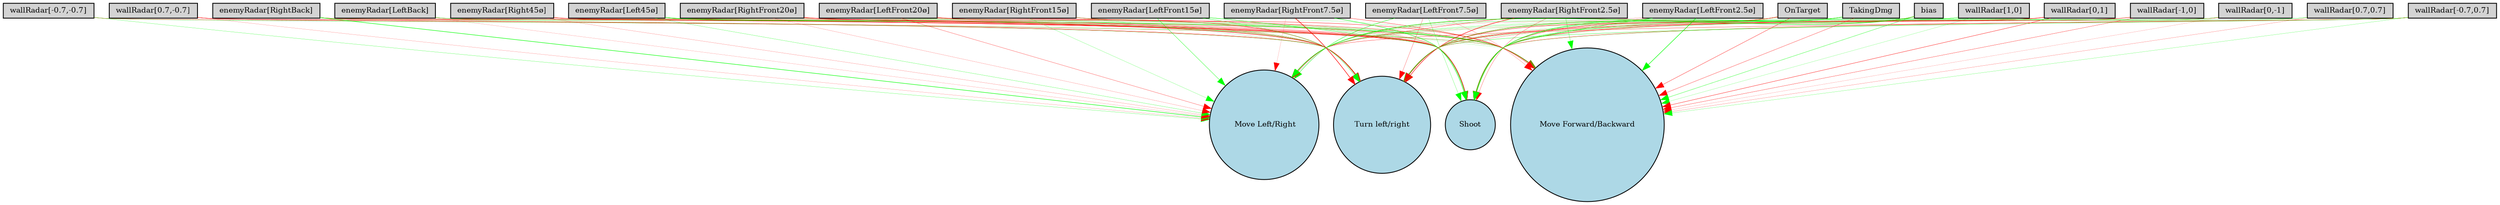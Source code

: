 digraph {
	node [fontsize=9 height=0.2 shape=circle width=0.2]
	"wallRadar[1,0]" [fillcolor=lightgray shape=box style=filled]
	"wallRadar[0,1]" [fillcolor=lightgray shape=box style=filled]
	"wallRadar[-1,0]" [fillcolor=lightgray shape=box style=filled]
	"wallRadar[0,-1]" [fillcolor=lightgray shape=box style=filled]
	"wallRadar[0.7,0.7]" [fillcolor=lightgray shape=box style=filled]
	"wallRadar[-0.7,0.7]" [fillcolor=lightgray shape=box style=filled]
	"wallRadar[-0.7,-0.7]" [fillcolor=lightgray shape=box style=filled]
	"wallRadar[0.7,-0.7]" [fillcolor=lightgray shape=box style=filled]
	"enemyRadar[RightBack]" [fillcolor=lightgray shape=box style=filled]
	"enemyRadar[LeftBack]" [fillcolor=lightgray shape=box style=filled]
	"enemyRadar[Right45ø]" [fillcolor=lightgray shape=box style=filled]
	"enemyRadar[Left45ø]" [fillcolor=lightgray shape=box style=filled]
	"enemyRadar[RightFront20ø]" [fillcolor=lightgray shape=box style=filled]
	"enemyRadar[LeftFront20ø]" [fillcolor=lightgray shape=box style=filled]
	"enemyRadar[RightFront15ø]" [fillcolor=lightgray shape=box style=filled]
	"enemyRadar[LeftFront15ø]" [fillcolor=lightgray shape=box style=filled]
	"enemyRadar[RightFront7.5ø]" [fillcolor=lightgray shape=box style=filled]
	"enemyRadar[LeftFront7.5ø]" [fillcolor=lightgray shape=box style=filled]
	"enemyRadar[RightFront2.5ø]" [fillcolor=lightgray shape=box style=filled]
	"enemyRadar[LeftFront2.5ø]" [fillcolor=lightgray shape=box style=filled]
	OnTarget [fillcolor=lightgray shape=box style=filled]
	TakingDmg [fillcolor=lightgray shape=box style=filled]
	bias [fillcolor=lightgray shape=box style=filled]
	Shoot [fillcolor=lightblue style=filled]
	"Move Forward/Backward" [fillcolor=lightblue style=filled]
	" Move Left/Right" [fillcolor=lightblue style=filled]
	"Turn left/right" [fillcolor=lightblue style=filled]
	"wallRadar[1,0]" -> Shoot [color=green penwidth=0.14412558601160916 style=solid]
	"wallRadar[1,0]" -> "Move Forward/Backward" [color=green penwidth=0.16028104604591498 style=solid]
	"wallRadar[1,0]" -> " Move Left/Right" [color=green penwidth=0.15674688884194682 style=solid]
	"wallRadar[1,0]" -> "Turn left/right" [color=green penwidth=0.2069562707646409 style=solid]
	"wallRadar[0,1]" -> Shoot [color=red penwidth=0.4945834201759236 style=solid]
	"wallRadar[0,1]" -> "Move Forward/Backward" [color=red penwidth=0.37490587955697374 style=solid]
	"wallRadar[0,1]" -> " Move Left/Right" [color=red penwidth=0.11861396116075718 style=solid]
	"wallRadar[0,1]" -> "Turn left/right" [color=red penwidth=0.1250110618737147 style=solid]
	"wallRadar[-1,0]" -> Shoot [color=green penwidth=0.11287992205915774 style=solid]
	"wallRadar[-1,0]" -> "Move Forward/Backward" [color=red penwidth=0.2839608207866472 style=solid]
	"wallRadar[-1,0]" -> " Move Left/Right" [color=green penwidth=0.11176714886848337 style=solid]
	"wallRadar[-1,0]" -> "Turn left/right" [color=red penwidth=0.4339994415869337 style=solid]
	"wallRadar[0,-1]" -> Shoot [color=green penwidth=0.34806832175144964 style=solid]
	"wallRadar[0,-1]" -> "Move Forward/Backward" [color=red penwidth=0.12304281695973057 style=solid]
	"wallRadar[0,-1]" -> " Move Left/Right" [color=green penwidth=0.22465315329759245 style=solid]
	"wallRadar[0,-1]" -> "Turn left/right" [color=red penwidth=0.18109661526304532 style=solid]
	"wallRadar[0.7,0.7]" -> Shoot [color=green penwidth=0.16203291580207985 style=solid]
	"wallRadar[0.7,0.7]" -> "Move Forward/Backward" [color=red penwidth=0.1708835981300999 style=solid]
	"wallRadar[0.7,0.7]" -> " Move Left/Right" [color=green penwidth=0.10380492250319362 style=solid]
	"wallRadar[0.7,0.7]" -> "Turn left/right" [color=green penwidth=0.17160337611496662 style=solid]
	"wallRadar[-0.7,0.7]" -> Shoot [color=red penwidth=0.32411886455937744 style=solid]
	"wallRadar[-0.7,0.7]" -> "Move Forward/Backward" [color=green penwidth=0.18865627243557748 style=solid]
	"wallRadar[-0.7,0.7]" -> " Move Left/Right" [color=red penwidth=0.29631407667290155 style=solid]
	"wallRadar[-0.7,0.7]" -> "Turn left/right" [color=green penwidth=0.3191465181905896 style=solid]
	"wallRadar[-0.7,-0.7]" -> Shoot [color=red penwidth=0.15929374051216766 style=solid]
	"wallRadar[-0.7,-0.7]" -> "Move Forward/Backward" [color=green penwidth=0.26831227803465135 style=solid]
	"wallRadar[-0.7,-0.7]" -> " Move Left/Right" [color=green penwidth=0.21845575162939704 style=solid]
	"wallRadar[-0.7,-0.7]" -> "Turn left/right" [color=red penwidth=0.16968958504314874 style=solid]
	"wallRadar[0.7,-0.7]" -> Shoot [color=red penwidth=0.18524774768812036 style=solid]
	"wallRadar[0.7,-0.7]" -> "Move Forward/Backward" [color=red penwidth=0.1580072741985124 style=solid]
	"wallRadar[0.7,-0.7]" -> " Move Left/Right" [color=red penwidth=0.13813082329605117 style=solid]
	"wallRadar[0.7,-0.7]" -> "Turn left/right" [color=red penwidth=0.3431340666404071 style=solid]
	"enemyRadar[RightBack]" -> Shoot [color=red penwidth=0.26960582398474964 style=solid]
	"enemyRadar[RightBack]" -> "Move Forward/Backward" [color=red penwidth=0.32013790347110904 style=solid]
	"enemyRadar[RightBack]" -> " Move Left/Right" [color=green penwidth=0.5578167971305578 style=solid]
	"enemyRadar[RightBack]" -> "Turn left/right" [color=green penwidth=0.16770893315020619 style=solid]
	"enemyRadar[LeftBack]" -> Shoot [color=red penwidth=0.30639349013152606 style=solid]
	"enemyRadar[LeftBack]" -> "Move Forward/Backward" [color=green penwidth=0.2535980209438163 style=solid]
	"enemyRadar[LeftBack]" -> " Move Left/Right" [color=red penwidth=0.11996771573345061 style=solid]
	"enemyRadar[LeftBack]" -> "Turn left/right" [color=green penwidth=0.17592183553537122 style=solid]
	"enemyRadar[Right45ø]" -> Shoot [color=red penwidth=0.49392715994134695 style=solid]
	"enemyRadar[Right45ø]" -> "Move Forward/Backward" [color=green penwidth=0.11454449074603161 style=solid]
	"enemyRadar[Right45ø]" -> " Move Left/Right" [color=red penwidth=0.15284750155609844 style=solid]
	"enemyRadar[Right45ø]" -> "Turn left/right" [color=red penwidth=0.31911053331491734 style=solid]
	"enemyRadar[Left45ø]" -> Shoot [color=red penwidth=0.3227307586853353 style=solid]
	"enemyRadar[Left45ø]" -> "Move Forward/Backward" [color=green penwidth=0.5771274875129458 style=solid]
	"enemyRadar[Left45ø]" -> " Move Left/Right" [color=green penwidth=0.22555275690264667 style=solid]
	"enemyRadar[Left45ø]" -> "Turn left/right" [color=green penwidth=0.3021527920048698 style=solid]
	"enemyRadar[RightFront20ø]" -> Shoot [color=red penwidth=0.1749466349191683 style=solid]
	"enemyRadar[RightFront20ø]" -> "Move Forward/Backward" [color=red penwidth=0.23984357578119708 style=solid]
	"enemyRadar[RightFront20ø]" -> " Move Left/Right" [color=red penwidth=0.14571167418726041 style=solid]
	"enemyRadar[RightFront20ø]" -> "Turn left/right" [color=red penwidth=0.5653220558771106 style=solid]
	"enemyRadar[LeftFront20ø]" -> Shoot [color=red penwidth=0.15176418454013446 style=solid]
	"enemyRadar[LeftFront20ø]" -> "Move Forward/Backward" [color=green penwidth=0.134479428077809 style=solid]
	"enemyRadar[LeftFront20ø]" -> " Move Left/Right" [color=red penwidth=0.24909744092239708 style=solid]
	"enemyRadar[LeftFront20ø]" -> "Turn left/right" [color=red penwidth=0.42058915654324835 style=solid]
	"enemyRadar[RightFront15ø]" -> Shoot [color=green penwidth=0.15648637728736509 style=solid]
	"enemyRadar[RightFront15ø]" -> "Move Forward/Backward" [color=red penwidth=0.37554298571710654 style=solid]
	"enemyRadar[RightFront15ø]" -> " Move Left/Right" [color=green penwidth=0.1753114744473126 style=solid]
	"enemyRadar[RightFront15ø]" -> "Turn left/right" [color=green penwidth=0.13387168250733153 style=solid]
	"enemyRadar[LeftFront15ø]" -> Shoot [color=green penwidth=0.3477736936100356 style=solid]
	"enemyRadar[LeftFront15ø]" -> "Move Forward/Backward" [color=green penwidth=0.11708017171495327 style=solid]
	"enemyRadar[LeftFront15ø]" -> " Move Left/Right" [color=green penwidth=0.34634780322269776 style=solid]
	"enemyRadar[LeftFront15ø]" -> "Turn left/right" [color=green penwidth=0.27596054922555613 style=solid]
	"enemyRadar[RightFront7.5ø]" -> Shoot [color=green penwidth=0.4532684447653066 style=solid]
	"enemyRadar[RightFront7.5ø]" -> "Move Forward/Backward" [color=red penwidth=0.3383907851325155 style=solid]
	"enemyRadar[RightFront7.5ø]" -> " Move Left/Right" [color=red penwidth=0.12020140382687694 style=solid]
	"enemyRadar[RightFront7.5ø]" -> "Turn left/right" [color=red penwidth=0.6276476768439646 style=solid]
	"enemyRadar[LeftFront7.5ø]" -> Shoot [color=green penwidth=0.21933974101809706 style=solid]
	"enemyRadar[LeftFront7.5ø]" -> "Move Forward/Backward" [color=red penwidth=0.17770157315949087 style=solid]
	"enemyRadar[LeftFront7.5ø]" -> " Move Left/Right" [color=green penwidth=0.3998523654951629 style=solid]
	"enemyRadar[LeftFront7.5ø]" -> "Turn left/right" [color=red penwidth=0.22449910233889214 style=solid]
	"enemyRadar[RightFront2.5ø]" -> Shoot [color=red penwidth=0.2362599087902 style=solid]
	"enemyRadar[RightFront2.5ø]" -> "Move Forward/Backward" [color=green penwidth=0.2663361690281614 style=solid]
	"enemyRadar[RightFront2.5ø]" -> " Move Left/Right" [color=red penwidth=0.32082288709512885 style=solid]
	"enemyRadar[RightFront2.5ø]" -> "Turn left/right" [color=red penwidth=0.5372379145479983 style=solid]
	"enemyRadar[LeftFront2.5ø]" -> Shoot [color=green penwidth=0.4321894255255112 style=solid]
	"enemyRadar[LeftFront2.5ø]" -> "Move Forward/Backward" [color=green penwidth=0.583230302880247 style=solid]
	"enemyRadar[LeftFront2.5ø]" -> " Move Left/Right" [color=red penwidth=0.15178868482937946 style=solid]
	"enemyRadar[LeftFront2.5ø]" -> "Turn left/right" [color=red penwidth=0.1957154305732701 style=solid]
	OnTarget -> Shoot [color=red penwidth=0.3488201325198017 style=solid]
	OnTarget -> "Move Forward/Backward" [color=red penwidth=0.32841402461152924 style=solid]
	OnTarget -> " Move Left/Right" [color=green penwidth=0.2715934656969227 style=solid]
	OnTarget -> "Turn left/right" [color=red penwidth=0.4030494706563278 style=solid]
	TakingDmg -> Shoot [color=green penwidth=0.2997842286928012 style=solid]
	TakingDmg -> "Move Forward/Backward" [color=red penwidth=0.2751169255518672 style=solid]
	TakingDmg -> " Move Left/Right" [color=red penwidth=0.19487552000092417 style=solid]
	TakingDmg -> "Turn left/right" [color=green penwidth=0.45775100781214095 style=solid]
	bias -> Shoot [color=green penwidth=0.4310326956162983 style=solid]
	bias -> "Move Forward/Backward" [color=green penwidth=0.31500520677663735 style=solid]
	bias -> " Move Left/Right" [color=green penwidth=0.5693840884446331 style=solid]
	bias -> "Turn left/right" [color=red penwidth=0.18827409385949503 style=solid]
}
